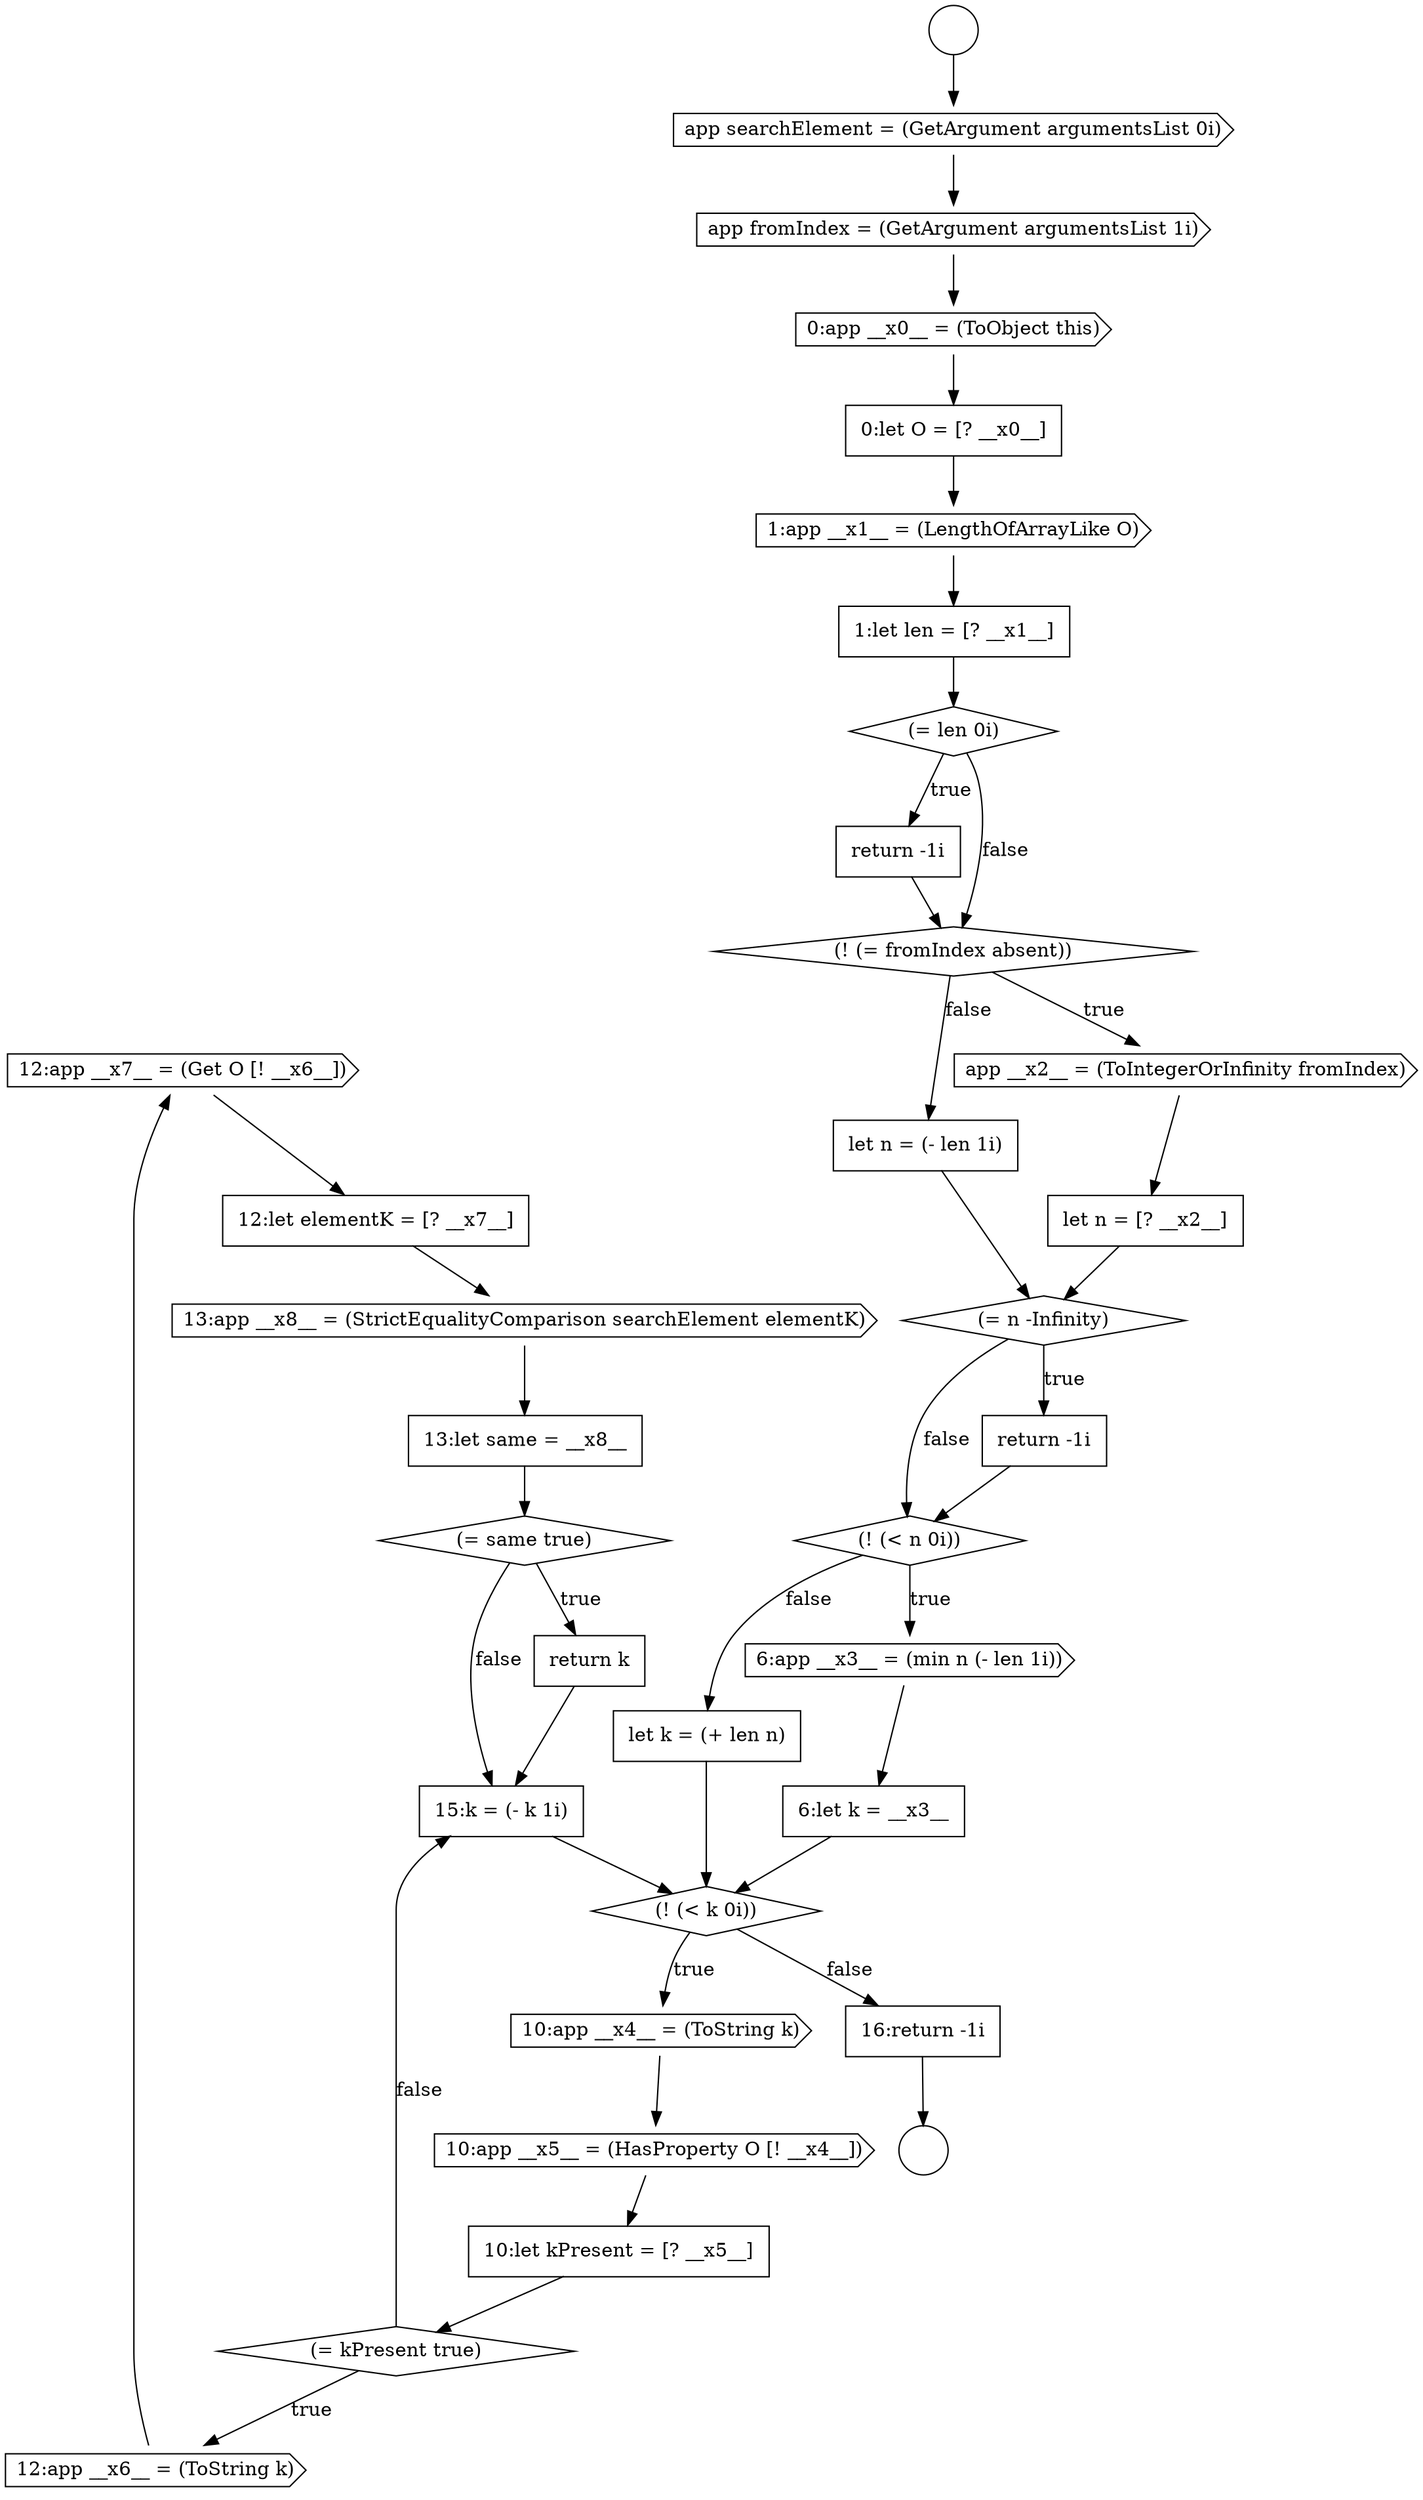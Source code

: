 digraph {
  node16501 [shape=cds, label=<<font color="black">12:app __x7__ = (Get O [! __x6__])</font>> color="black" fillcolor="white" style=filled]
  node16480 [shape=none, margin=0, label=<<font color="black">
    <table border="0" cellborder="1" cellspacing="0" cellpadding="10">
      <tr><td align="left">0:let O = [? __x0__]</td></tr>
    </table>
  </font>> color="black" fillcolor="white" style=filled]
  node16476 [shape=circle label=" " color="black" fillcolor="white" style=filled]
  node16497 [shape=cds, label=<<font color="black">10:app __x5__ = (HasProperty O [! __x4__])</font>> color="black" fillcolor="white" style=filled]
  node16504 [shape=none, margin=0, label=<<font color="black">
    <table border="0" cellborder="1" cellspacing="0" cellpadding="10">
      <tr><td align="left">13:let same = __x8__</td></tr>
    </table>
  </font>> color="black" fillcolor="white" style=filled]
  node16492 [shape=cds, label=<<font color="black">6:app __x3__ = (min n (- len 1i))</font>> color="black" fillcolor="white" style=filled]
  node16486 [shape=cds, label=<<font color="black">app __x2__ = (ToIntegerOrInfinity fromIndex)</font>> color="black" fillcolor="white" style=filled]
  node16493 [shape=none, margin=0, label=<<font color="black">
    <table border="0" cellborder="1" cellspacing="0" cellpadding="10">
      <tr><td align="left">6:let k = __x3__</td></tr>
    </table>
  </font>> color="black" fillcolor="white" style=filled]
  node16482 [shape=none, margin=0, label=<<font color="black">
    <table border="0" cellborder="1" cellspacing="0" cellpadding="10">
      <tr><td align="left">1:let len = [? __x1__]</td></tr>
    </table>
  </font>> color="black" fillcolor="white" style=filled]
  node16481 [shape=cds, label=<<font color="black">1:app __x1__ = (LengthOfArrayLike O)</font>> color="black" fillcolor="white" style=filled]
  node16498 [shape=none, margin=0, label=<<font color="black">
    <table border="0" cellborder="1" cellspacing="0" cellpadding="10">
      <tr><td align="left">10:let kPresent = [? __x5__]</td></tr>
    </table>
  </font>> color="black" fillcolor="white" style=filled]
  node16491 [shape=diamond, label=<<font color="black">(! (&lt; n 0i))</font>> color="black" fillcolor="white" style=filled]
  node16488 [shape=none, margin=0, label=<<font color="black">
    <table border="0" cellborder="1" cellspacing="0" cellpadding="10">
      <tr><td align="left">let n = (- len 1i)</td></tr>
    </table>
  </font>> color="black" fillcolor="white" style=filled]
  node16495 [shape=diamond, label=<<font color="black">(! (&lt; k 0i))</font>> color="black" fillcolor="white" style=filled]
  node16508 [shape=none, margin=0, label=<<font color="black">
    <table border="0" cellborder="1" cellspacing="0" cellpadding="10">
      <tr><td align="left">16:return -1i</td></tr>
    </table>
  </font>> color="black" fillcolor="white" style=filled]
  node16487 [shape=none, margin=0, label=<<font color="black">
    <table border="0" cellborder="1" cellspacing="0" cellpadding="10">
      <tr><td align="left">let n = [? __x2__]</td></tr>
    </table>
  </font>> color="black" fillcolor="white" style=filled]
  node16484 [shape=none, margin=0, label=<<font color="black">
    <table border="0" cellborder="1" cellspacing="0" cellpadding="10">
      <tr><td align="left">return -1i</td></tr>
    </table>
  </font>> color="black" fillcolor="white" style=filled]
  node16505 [shape=diamond, label=<<font color="black">(= same true)</font>> color="black" fillcolor="white" style=filled]
  node16496 [shape=cds, label=<<font color="black">10:app __x4__ = (ToString k)</font>> color="black" fillcolor="white" style=filled]
  node16483 [shape=diamond, label=<<font color="black">(= len 0i)</font>> color="black" fillcolor="white" style=filled]
  node16477 [shape=cds, label=<<font color="black">app searchElement = (GetArgument argumentsList 0i)</font>> color="black" fillcolor="white" style=filled]
  node16503 [shape=cds, label=<<font color="black">13:app __x8__ = (StrictEqualityComparison searchElement elementK)</font>> color="black" fillcolor="white" style=filled]
  node16500 [shape=cds, label=<<font color="black">12:app __x6__ = (ToString k)</font>> color="black" fillcolor="white" style=filled]
  node16506 [shape=none, margin=0, label=<<font color="black">
    <table border="0" cellborder="1" cellspacing="0" cellpadding="10">
      <tr><td align="left">return k</td></tr>
    </table>
  </font>> color="black" fillcolor="white" style=filled]
  node16489 [shape=diamond, label=<<font color="black">(= n -Infinity)</font>> color="black" fillcolor="white" style=filled]
  node16499 [shape=diamond, label=<<font color="black">(= kPresent true)</font>> color="black" fillcolor="white" style=filled]
  node16478 [shape=cds, label=<<font color="black">app fromIndex = (GetArgument argumentsList 1i)</font>> color="black" fillcolor="white" style=filled]
  node16485 [shape=diamond, label=<<font color="black">(! (= fromIndex absent))</font>> color="black" fillcolor="white" style=filled]
  node16475 [shape=circle label=" " color="black" fillcolor="white" style=filled]
  node16502 [shape=none, margin=0, label=<<font color="black">
    <table border="0" cellborder="1" cellspacing="0" cellpadding="10">
      <tr><td align="left">12:let elementK = [? __x7__]</td></tr>
    </table>
  </font>> color="black" fillcolor="white" style=filled]
  node16507 [shape=none, margin=0, label=<<font color="black">
    <table border="0" cellborder="1" cellspacing="0" cellpadding="10">
      <tr><td align="left">15:k = (- k 1i)</td></tr>
    </table>
  </font>> color="black" fillcolor="white" style=filled]
  node16494 [shape=none, margin=0, label=<<font color="black">
    <table border="0" cellborder="1" cellspacing="0" cellpadding="10">
      <tr><td align="left">let k = (+ len n)</td></tr>
    </table>
  </font>> color="black" fillcolor="white" style=filled]
  node16479 [shape=cds, label=<<font color="black">0:app __x0__ = (ToObject this)</font>> color="black" fillcolor="white" style=filled]
  node16490 [shape=none, margin=0, label=<<font color="black">
    <table border="0" cellborder="1" cellspacing="0" cellpadding="10">
      <tr><td align="left">return -1i</td></tr>
    </table>
  </font>> color="black" fillcolor="white" style=filled]
  node16490 -> node16491 [ color="black"]
  node16487 -> node16489 [ color="black"]
  node16496 -> node16497 [ color="black"]
  node16478 -> node16479 [ color="black"]
  node16492 -> node16493 [ color="black"]
  node16504 -> node16505 [ color="black"]
  node16486 -> node16487 [ color="black"]
  node16489 -> node16490 [label=<<font color="black">true</font>> color="black"]
  node16489 -> node16491 [label=<<font color="black">false</font>> color="black"]
  node16485 -> node16486 [label=<<font color="black">true</font>> color="black"]
  node16485 -> node16488 [label=<<font color="black">false</font>> color="black"]
  node16482 -> node16483 [ color="black"]
  node16500 -> node16501 [ color="black"]
  node16498 -> node16499 [ color="black"]
  node16475 -> node16477 [ color="black"]
  node16479 -> node16480 [ color="black"]
  node16481 -> node16482 [ color="black"]
  node16495 -> node16496 [label=<<font color="black">true</font>> color="black"]
  node16495 -> node16508 [label=<<font color="black">false</font>> color="black"]
  node16508 -> node16476 [ color="black"]
  node16499 -> node16500 [label=<<font color="black">true</font>> color="black"]
  node16499 -> node16507 [label=<<font color="black">false</font>> color="black"]
  node16477 -> node16478 [ color="black"]
  node16497 -> node16498 [ color="black"]
  node16501 -> node16502 [ color="black"]
  node16506 -> node16507 [ color="black"]
  node16493 -> node16495 [ color="black"]
  node16480 -> node16481 [ color="black"]
  node16494 -> node16495 [ color="black"]
  node16491 -> node16492 [label=<<font color="black">true</font>> color="black"]
  node16491 -> node16494 [label=<<font color="black">false</font>> color="black"]
  node16502 -> node16503 [ color="black"]
  node16503 -> node16504 [ color="black"]
  node16484 -> node16485 [ color="black"]
  node16488 -> node16489 [ color="black"]
  node16483 -> node16484 [label=<<font color="black">true</font>> color="black"]
  node16483 -> node16485 [label=<<font color="black">false</font>> color="black"]
  node16505 -> node16506 [label=<<font color="black">true</font>> color="black"]
  node16505 -> node16507 [label=<<font color="black">false</font>> color="black"]
  node16507 -> node16495 [ color="black"]
}
